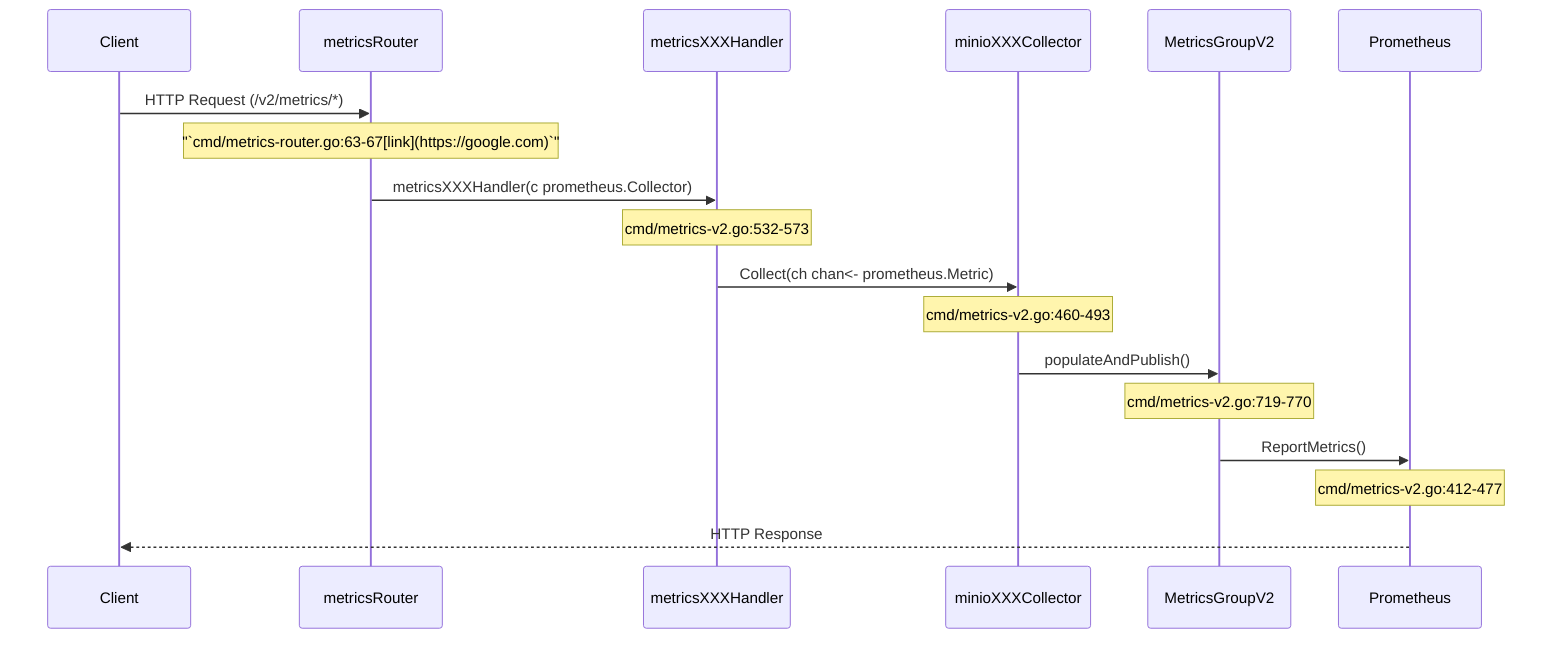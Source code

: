 %%{init: {"flowchart": {"defaultRenderer": "elk"}} }%%
sequenceDiagram
    participant Client
    participant Router as metricsRouter
    participant Handler as metricsXXXHandler
    participant Collector as minioXXXCollector
    participant Metrics as MetricsGroupV2
    participant Prometheus

    Client->>Router: HTTP Request (/v2/metrics/*)
    Note over Router: "`cmd/metrics-router.go:63-67[link](https://google.com)`"
    
    Router->>Handler: metricsXXXHandler(c prometheus.Collector)
    Note over Handler: cmd/metrics-v2.go:532-573
    
    Handler->>Collector: Collect(ch chan<- prometheus.Metric)
    Note over Collector: cmd/metrics-v2.go:460-493
    
    Collector->>Metrics: populateAndPublish()
    Note over Metrics: cmd/metrics-v2.go:719-770
    
    Metrics->>Prometheus: ReportMetrics()
    Note over Prometheus: cmd/metrics-v2.go:412-477
    
    Prometheus-->>Client: HTTP Response